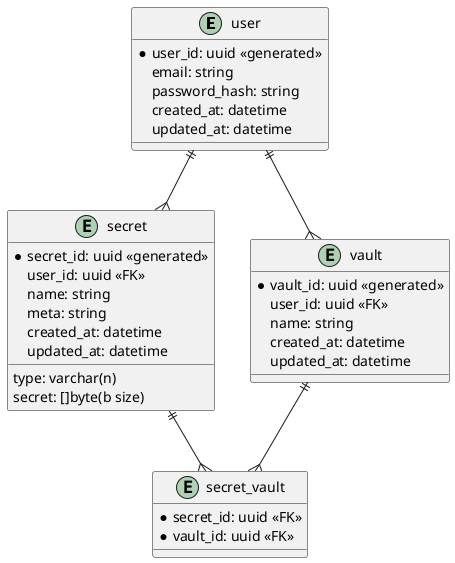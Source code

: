 @startuml edr

entity user {
  * user_id: uuid <<generated>>
  email: string
  password_hash: string
  created_at: datetime
  updated_at: datetime
}

entity secret {
  * secret_id: uuid <<generated>>
  user_id: uuid <<FK>>
  name: string
  type: varchar(n)
  secret: []byte(b size)
  meta: string
  created_at: datetime
  updated_at: datetime
}

entity vault {
  * vault_id: uuid <<generated>>
  user_id: uuid <<FK>>
  name: string
  created_at: datetime
  updated_at: datetime
}

entity secret_vault {
  * secret_id: uuid <<FK>>
  * vault_id: uuid <<FK>>
}

user ||--{ secret
user ||--{ vault
secret ||--{ secret_vault
vault ||--{ secret_vault

@enduml

